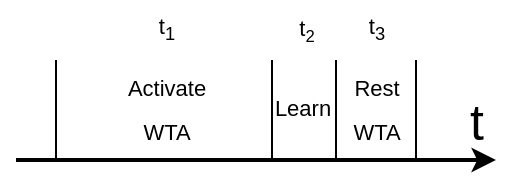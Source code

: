 <mxfile version="20.8.16" type="device"><diagram name="Страница-1" id="FGZBimYPFsbu8MYtwAO9"><mxGraphModel dx="488" dy="243" grid="1" gridSize="10" guides="1" tooltips="1" connect="1" arrows="1" fold="1" page="1" pageScale="1" pageWidth="827" pageHeight="1169" math="0" shadow="0"><root><mxCell id="0"/><mxCell id="1" parent="0"/><mxCell id="9RgpDACBN7Vw9N7DFi5e-1" value="" style="endArrow=classic;html=1;rounded=0;strokeWidth=2;" edge="1" parent="1"><mxGeometry x="1" y="-10" width="50" height="50" relative="1" as="geometry"><mxPoint x="200" y="280" as="sourcePoint"/><mxPoint x="440" y="280" as="targetPoint"/><mxPoint as="offset"/></mxGeometry></mxCell><mxCell id="9RgpDACBN7Vw9N7DFi5e-3" value="&lt;font style=&quot;font-size: 25px;&quot;&gt;t&lt;/font&gt;" style="edgeLabel;html=1;align=center;verticalAlign=middle;resizable=0;points=[];fontSize=12;labelBackgroundColor=none;" vertex="1" connectable="0" parent="9RgpDACBN7Vw9N7DFi5e-1"><mxGeometry x="0.852" relative="1" as="geometry"><mxPoint x="8" y="-20" as="offset"/></mxGeometry></mxCell><mxCell id="9RgpDACBN7Vw9N7DFi5e-2" value="" style="endArrow=none;html=1;rounded=0;" edge="1" parent="1"><mxGeometry width="50" height="50" relative="1" as="geometry"><mxPoint x="220" y="280" as="sourcePoint"/><mxPoint x="220" y="230" as="targetPoint"/></mxGeometry></mxCell><mxCell id="9RgpDACBN7Vw9N7DFi5e-4" value="" style="endArrow=none;html=1;rounded=0;" edge="1" parent="1"><mxGeometry width="50" height="50" relative="1" as="geometry"><mxPoint x="328" y="280.0" as="sourcePoint"/><mxPoint x="328" y="230" as="targetPoint"/></mxGeometry></mxCell><mxCell id="9RgpDACBN7Vw9N7DFi5e-5" value="" style="endArrow=none;html=1;rounded=0;" edge="1" parent="1"><mxGeometry width="50" height="50" relative="1" as="geometry"><mxPoint x="360" y="280.0" as="sourcePoint"/><mxPoint x="360" y="230" as="targetPoint"/></mxGeometry></mxCell><mxCell id="9RgpDACBN7Vw9N7DFi5e-6" value="" style="endArrow=none;html=1;rounded=0;" edge="1" parent="1"><mxGeometry width="50" height="50" relative="1" as="geometry"><mxPoint x="400" y="280.0" as="sourcePoint"/><mxPoint x="400" y="230" as="targetPoint"/></mxGeometry></mxCell><mxCell id="9RgpDACBN7Vw9N7DFi5e-7" value="&lt;p style=&quot;line-height: 100%; font-size: 11px;&quot;&gt;&lt;font style=&quot;font-size: 11px;&quot;&gt;Rest&lt;br&gt;&lt;/font&gt;&lt;/p&gt;&lt;p style=&quot;line-height: 100%; font-size: 11px;&quot;&gt;&lt;font style=&quot;font-size: 11px;&quot;&gt;WTA&lt;/font&gt;&lt;/p&gt;" style="text;html=1;align=center;verticalAlign=middle;resizable=0;points=[];autosize=1;strokeColor=none;fillColor=none;fontSize=11;" vertex="1" parent="1"><mxGeometry x="355" y="220" width="50" height="70" as="geometry"/></mxCell><mxCell id="9RgpDACBN7Vw9N7DFi5e-8" value="&lt;p style=&quot;line-height: 100%; font-size: 11px;&quot;&gt;Learn&lt;/p&gt;" style="text;html=1;align=center;verticalAlign=middle;resizable=0;points=[];autosize=1;strokeColor=none;fillColor=none;fontSize=11;" vertex="1" parent="1"><mxGeometry x="318" y="229" width="50" height="50" as="geometry"/></mxCell><mxCell id="9RgpDACBN7Vw9N7DFi5e-9" value="&lt;p style=&quot;line-height: 100%; font-size: 11px;&quot;&gt;Activate&lt;/p&gt;&lt;p style=&quot;line-height: 100%; font-size: 11px;&quot;&gt;WTA&lt;/p&gt;" style="text;html=1;align=center;verticalAlign=middle;resizable=0;points=[];autosize=1;strokeColor=none;fillColor=none;fontSize=11;" vertex="1" parent="1"><mxGeometry x="245" y="220" width="60" height="70" as="geometry"/></mxCell><mxCell id="9RgpDACBN7Vw9N7DFi5e-10" value="t&lt;sub&gt;1&lt;/sub&gt;" style="text;html=1;align=center;verticalAlign=middle;resizable=0;points=[];autosize=1;strokeColor=none;fillColor=none;fontSize=11;" vertex="1" parent="1"><mxGeometry x="260" y="200" width="30" height="30" as="geometry"/></mxCell><mxCell id="9RgpDACBN7Vw9N7DFi5e-11" value="t&lt;font size=&quot;1&quot;&gt;&lt;sub&gt;2&lt;/sub&gt;&lt;/font&gt;" style="text;html=1;align=center;verticalAlign=middle;resizable=0;points=[];autosize=1;strokeColor=none;fillColor=none;fontSize=11;" vertex="1" parent="1"><mxGeometry x="330" y="200" width="30" height="30" as="geometry"/></mxCell><mxCell id="9RgpDACBN7Vw9N7DFi5e-12" value="t&lt;sub&gt;3&lt;/sub&gt;" style="text;html=1;align=center;verticalAlign=middle;resizable=0;points=[];autosize=1;strokeColor=none;fillColor=none;fontSize=11;" vertex="1" parent="1"><mxGeometry x="365" y="200" width="30" height="30" as="geometry"/></mxCell></root></mxGraphModel></diagram></mxfile>